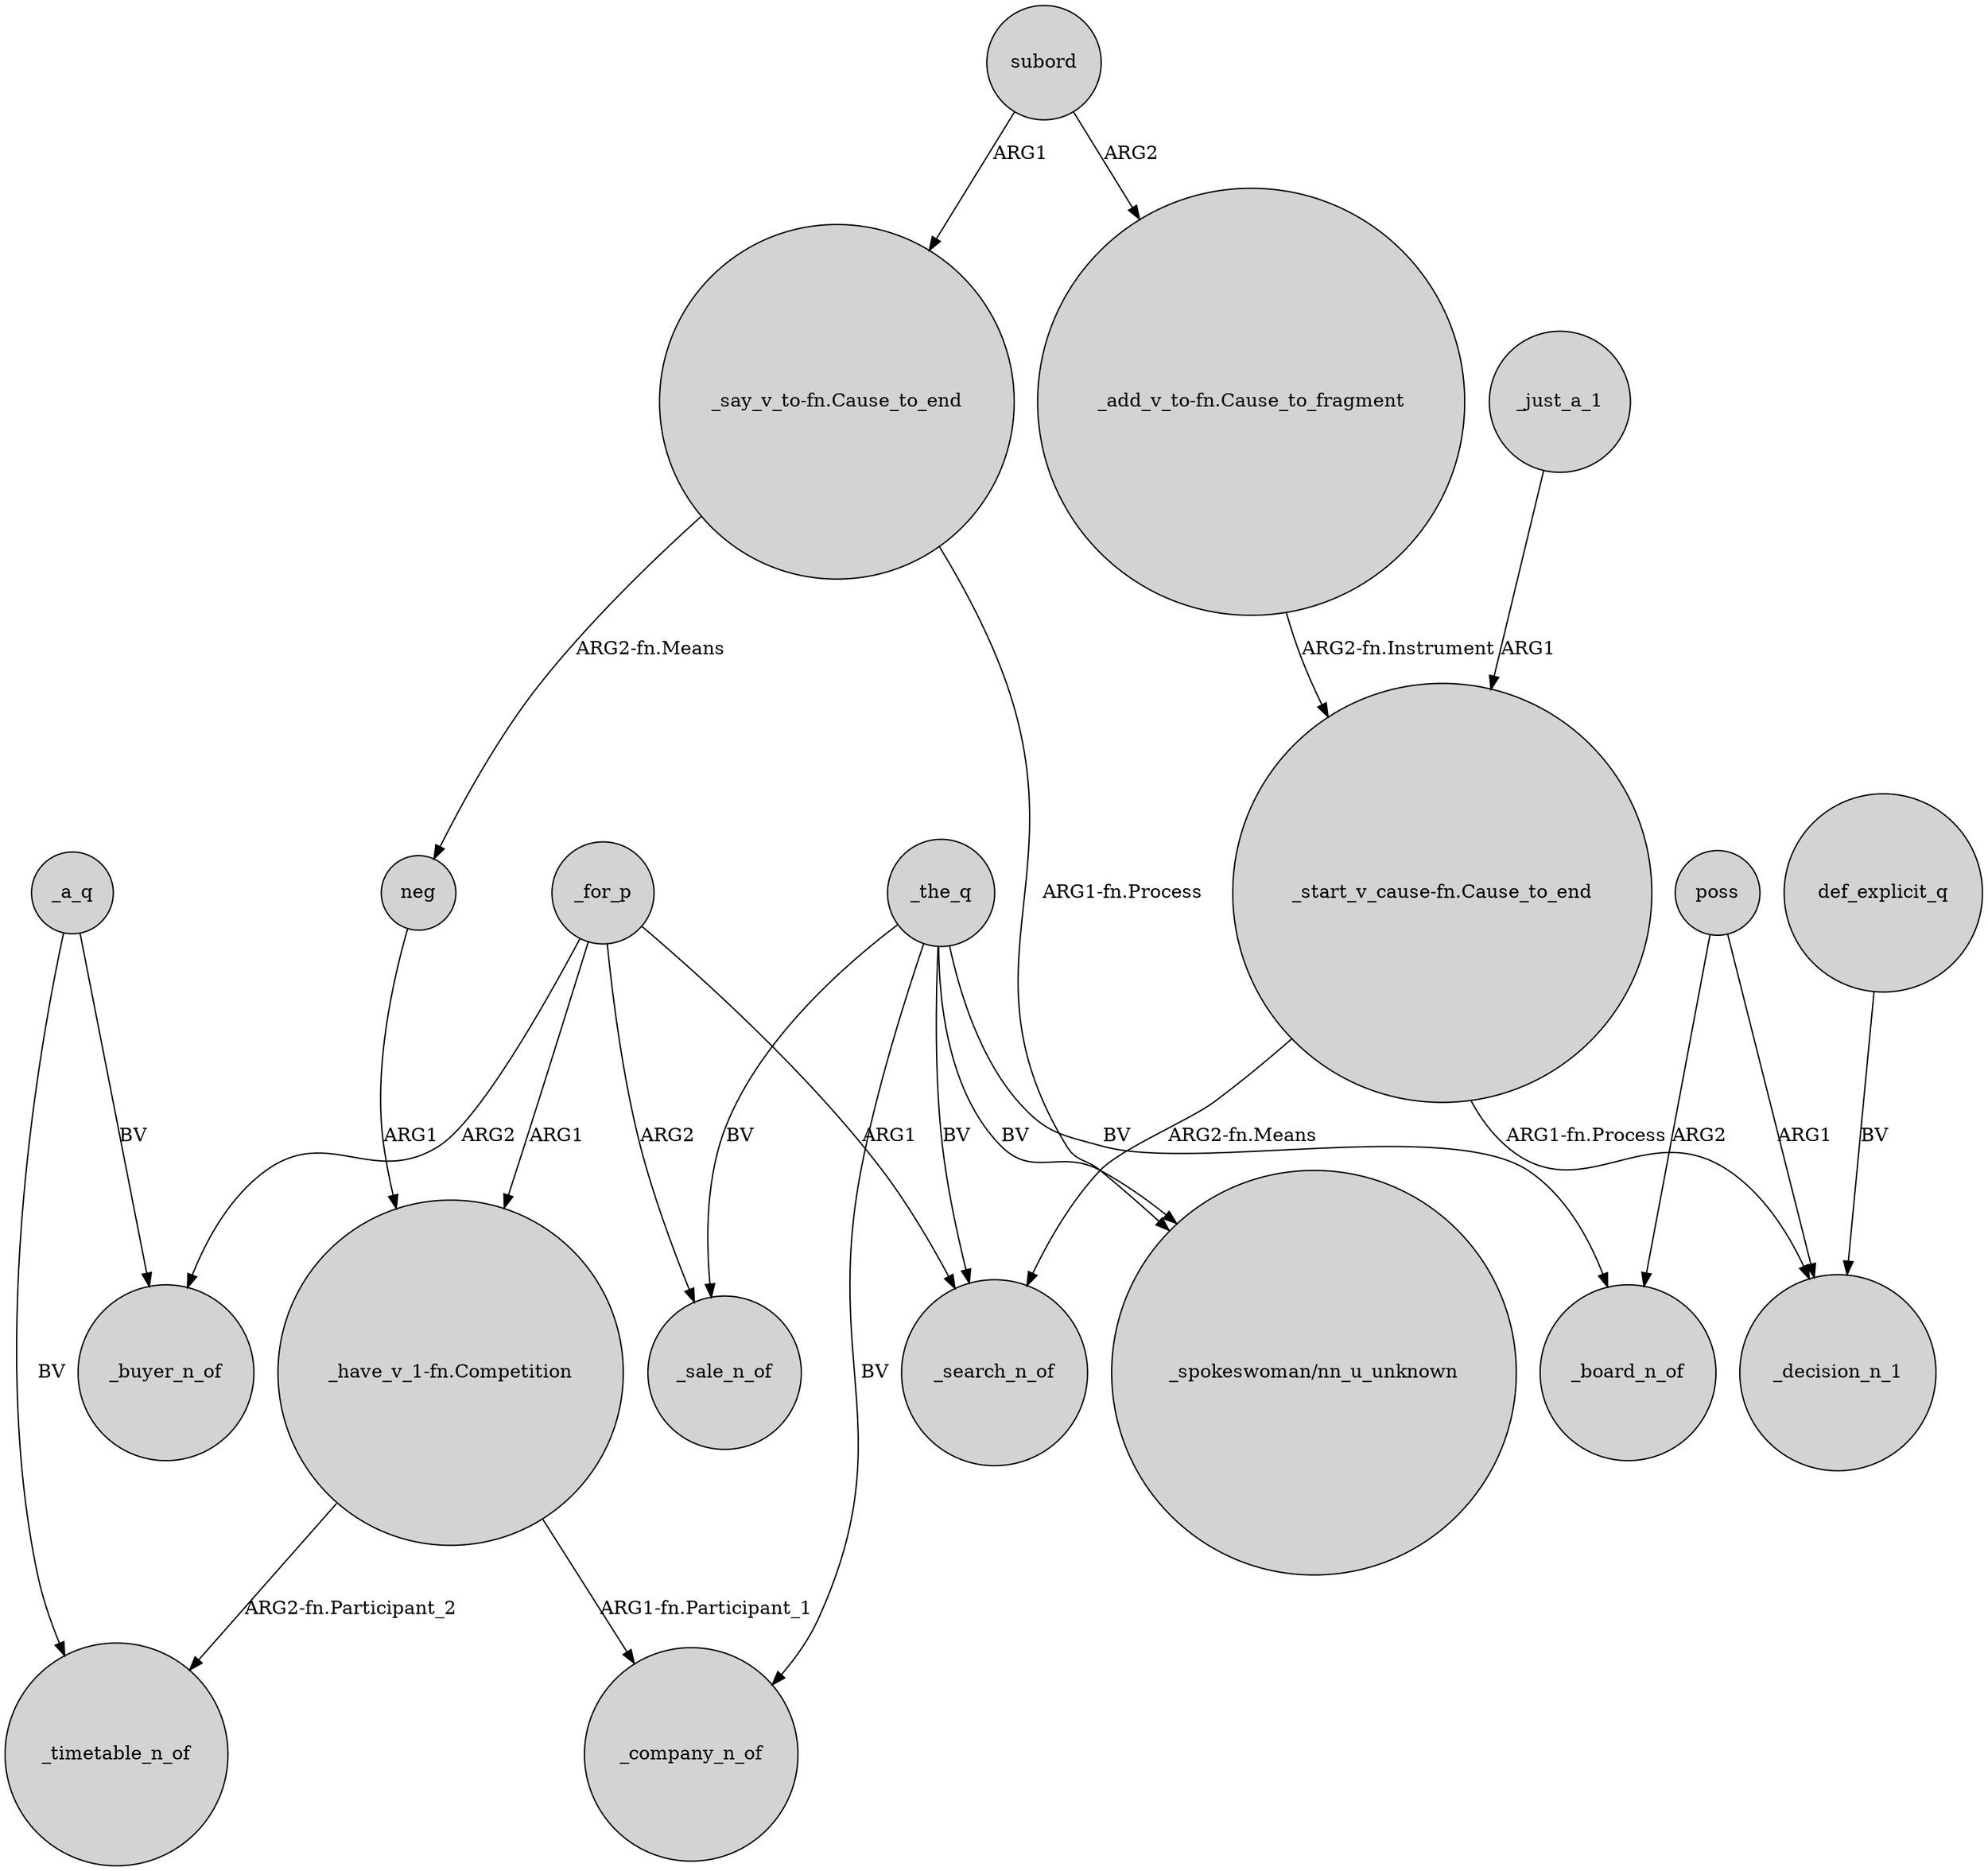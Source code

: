 digraph {
	node [shape=circle style=filled]
	_a_q -> _timetable_n_of [label=BV]
	"_have_v_1-fn.Competition" -> _timetable_n_of [label="ARG2-fn.Participant_2"]
	_for_p -> _sale_n_of [label=ARG2]
	"_say_v_to-fn.Cause_to_end" -> "_spokeswoman/nn_u_unknown" [label="ARG1-fn.Process"]
	def_explicit_q -> _decision_n_1 [label=BV]
	"_start_v_cause-fn.Cause_to_end" -> _decision_n_1 [label="ARG1-fn.Process"]
	poss -> _decision_n_1 [label=ARG1]
	_the_q -> _board_n_of [label=BV]
	"_say_v_to-fn.Cause_to_end" -> neg [label="ARG2-fn.Means"]
	_a_q -> _buyer_n_of [label=BV]
	_the_q -> "_spokeswoman/nn_u_unknown" [label=BV]
	neg -> "_have_v_1-fn.Competition" [label=ARG1]
	"_add_v_to-fn.Cause_to_fragment" -> "_start_v_cause-fn.Cause_to_end" [label="ARG2-fn.Instrument"]
	_just_a_1 -> "_start_v_cause-fn.Cause_to_end" [label=ARG1]
	poss -> _board_n_of [label=ARG2]
	"_start_v_cause-fn.Cause_to_end" -> _search_n_of [label="ARG2-fn.Means"]
	"_have_v_1-fn.Competition" -> _company_n_of [label="ARG1-fn.Participant_1"]
	_for_p -> "_have_v_1-fn.Competition" [label=ARG1]
	subord -> "_say_v_to-fn.Cause_to_end" [label=ARG1]
	_for_p -> _buyer_n_of [label=ARG2]
	_the_q -> _sale_n_of [label=BV]
	_the_q -> _company_n_of [label=BV]
	subord -> "_add_v_to-fn.Cause_to_fragment" [label=ARG2]
	_for_p -> _search_n_of [label=ARG1]
	_the_q -> _search_n_of [label=BV]
}

